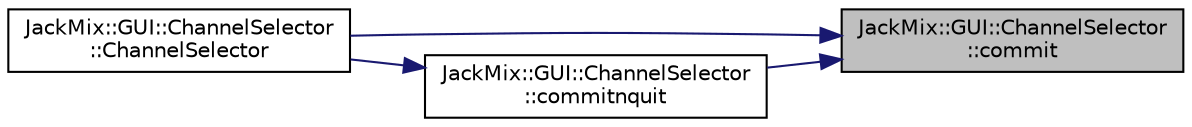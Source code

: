 digraph "JackMix::GUI::ChannelSelector::commit"
{
 // LATEX_PDF_SIZE
  edge [fontname="Helvetica",fontsize="10",labelfontname="Helvetica",labelfontsize="10"];
  node [fontname="Helvetica",fontsize="10",shape=record];
  rankdir="RL";
  Node1 [label="JackMix::GUI::ChannelSelector\l::commit",height=0.2,width=0.4,color="black", fillcolor="grey75", style="filled", fontcolor="black",tooltip=" "];
  Node1 -> Node2 [dir="back",color="midnightblue",fontsize="10",style="solid",fontname="Helvetica"];
  Node2 [label="JackMix::GUI::ChannelSelector\l::ChannelSelector",height=0.2,width=0.4,color="black", fillcolor="white", style="filled",URL="$db/dcc/class_jack_mix_1_1_g_u_i_1_1_channel_selector.html#a7707d272919ebb2bd9937e25721df819",tooltip=" "];
  Node1 -> Node3 [dir="back",color="midnightblue",fontsize="10",style="solid",fontname="Helvetica"];
  Node3 [label="JackMix::GUI::ChannelSelector\l::commitnquit",height=0.2,width=0.4,color="black", fillcolor="white", style="filled",URL="$db/dcc/class_jack_mix_1_1_g_u_i_1_1_channel_selector.html#ac77ad07b2848bed8a4bb15ae482212b8",tooltip=" "];
  Node3 -> Node2 [dir="back",color="midnightblue",fontsize="10",style="solid",fontname="Helvetica"];
}
